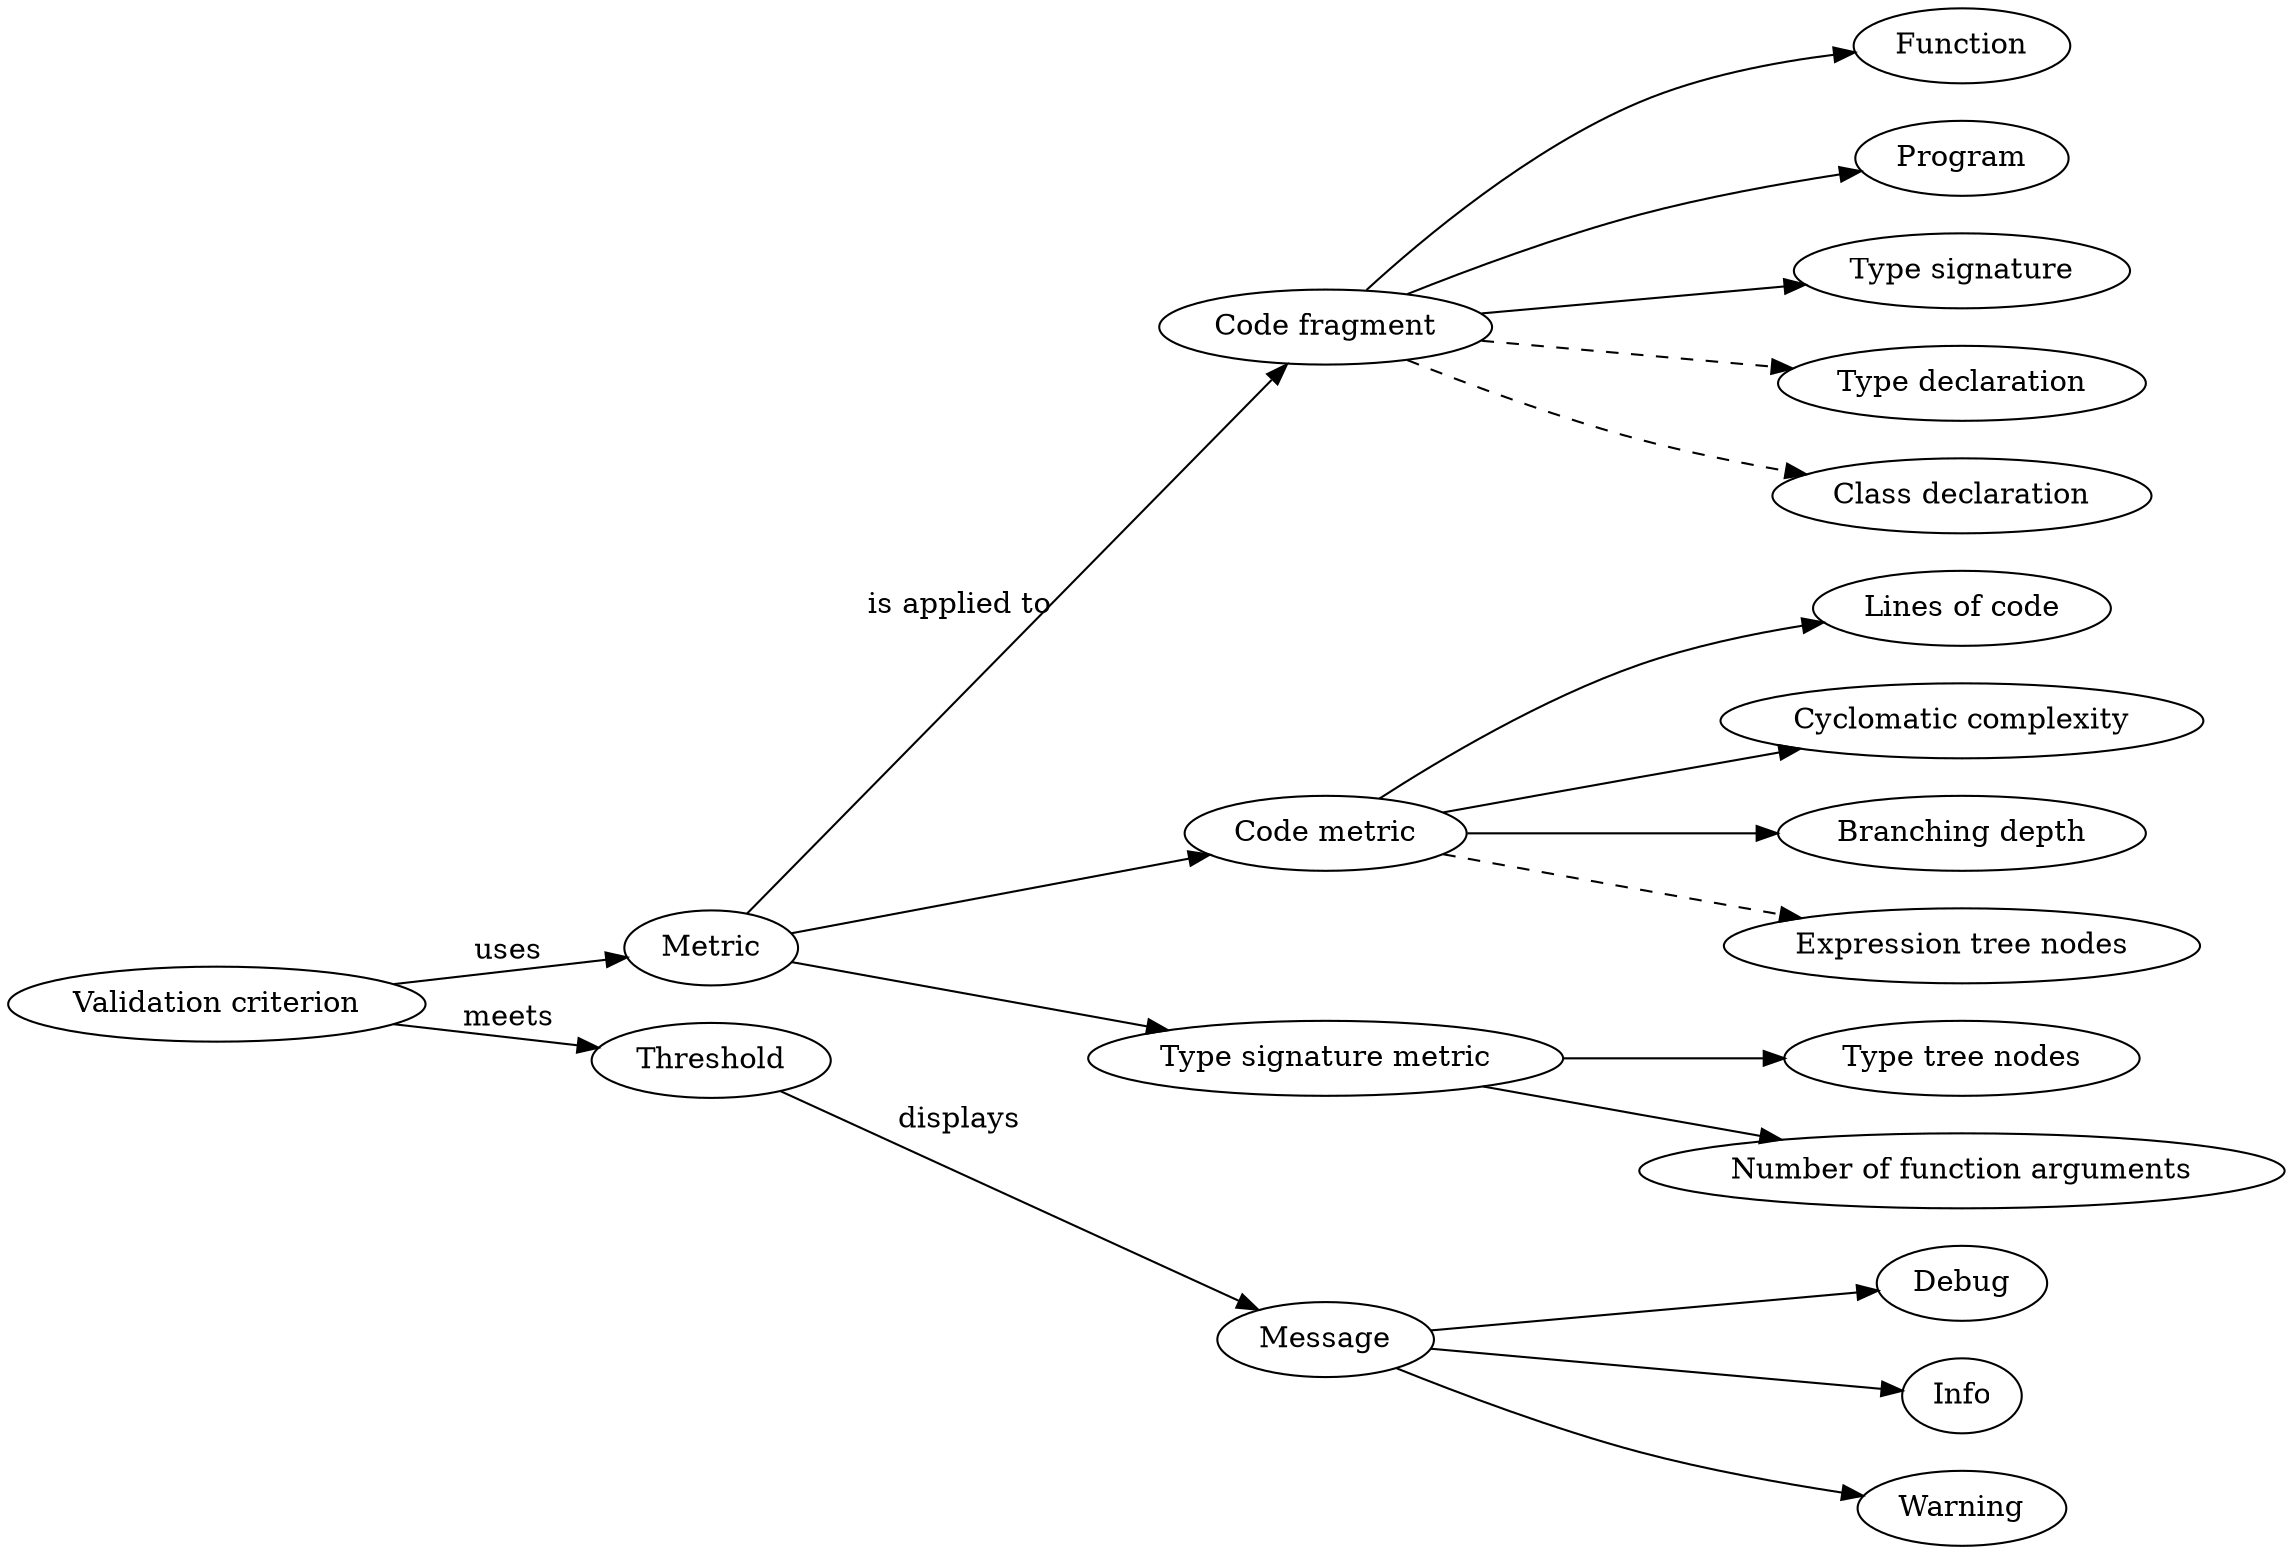 digraph Concepts {
  rankdir=LR;

  code                        [label="Code fragment"];
  code -> Function;
  code -> Program;
  code -> "Type signature";
  code -> "Type declaration"  [style="dashed"];
  code -> "Class declaration" [style="dashed"];

  Metric -> code [label="is applied to"];

  Metric -> CodeMetric;
  CodeMetric [label="Code metric"];
  Metric -> TypeMetric;
  TypeMetric [label="Type signature metric"];

  CodeMetric -> "Lines of code";
  CodeMetric -> "Cyclomatic complexity";
  CodeMetric -> "Branching depth";
  CodeMetric -> "Expression tree nodes" [style="dashed"];
  
  TypeMetric -> "Type tree nodes";
  TypeMetric -> "Number of function arguments";
  
  Criterion [label="Validation criterion"];
  Criterion -> Metric    [label="uses"];

  Criterion -> Threshold [label="meets"];

  Threshold -> Message   [label="displays"];

  Message -> Debug;
  Message -> Info;
  Message -> Warning;
}


